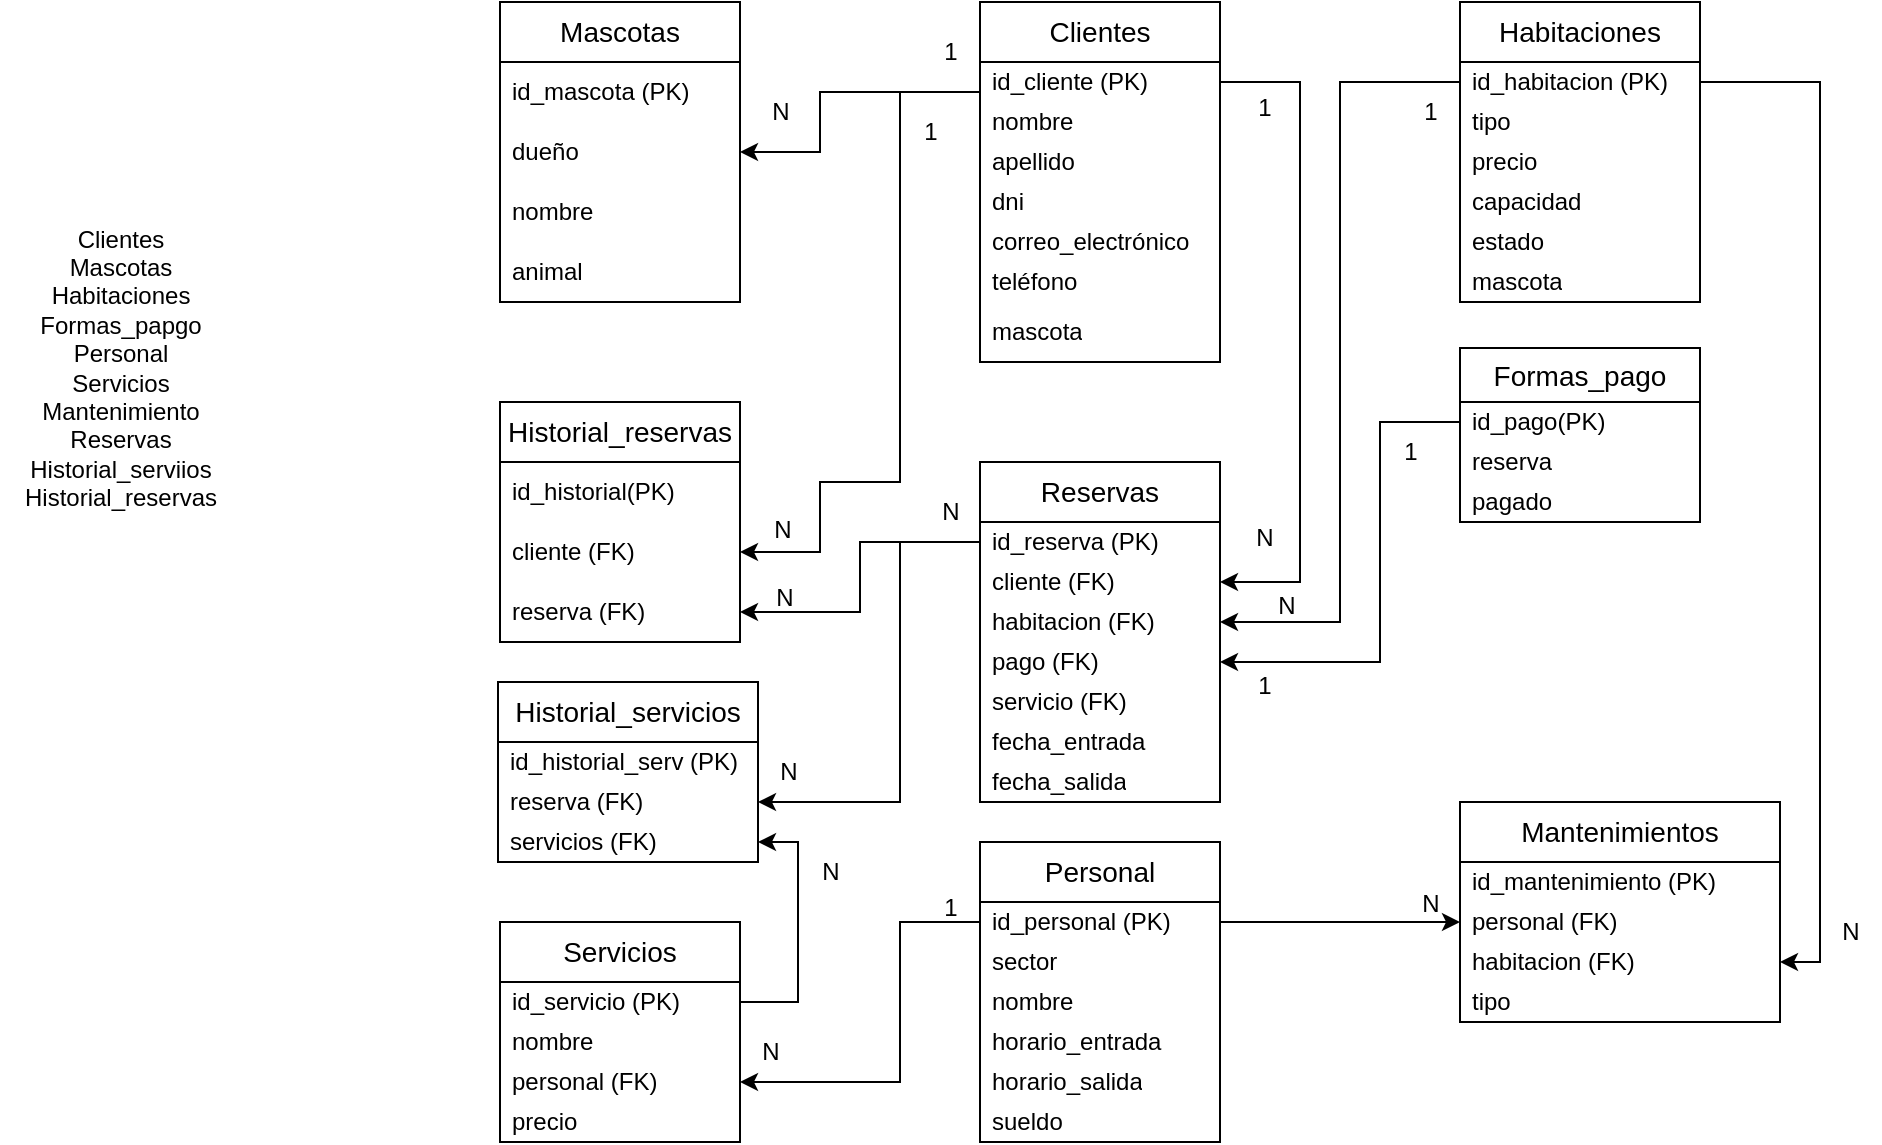 <mxfile version="28.2.3">
  <diagram name="Página-1" id="cyPiKI18ijZ4lttg2mH7">
    <mxGraphModel dx="2036" dy="576" grid="1" gridSize="10" guides="1" tooltips="1" connect="1" arrows="1" fold="1" page="1" pageScale="1" pageWidth="827" pageHeight="1169" math="0" shadow="0">
      <root>
        <mxCell id="0" />
        <mxCell id="1" parent="0" />
        <mxCell id="iskrwxbRSj1okm3USrml-74" value="&lt;span style=&quot;font-size: 14px;&quot;&gt;Mascotas&lt;/span&gt;" style="swimlane;fontStyle=0;childLayout=stackLayout;horizontal=1;startSize=30;horizontalStack=0;resizeParent=1;resizeParentMax=0;resizeLast=0;collapsible=1;marginBottom=0;whiteSpace=wrap;html=1;" vertex="1" parent="1">
          <mxGeometry width="120" height="150" as="geometry" />
        </mxCell>
        <mxCell id="iskrwxbRSj1okm3USrml-75" value="id_mascota (PK)" style="text;strokeColor=none;fillColor=none;align=left;verticalAlign=middle;spacingLeft=4;spacingRight=4;overflow=hidden;points=[[0,0.5],[1,0.5]];portConstraint=eastwest;rotatable=0;whiteSpace=wrap;html=1;" vertex="1" parent="iskrwxbRSj1okm3USrml-74">
          <mxGeometry y="30" width="120" height="30" as="geometry" />
        </mxCell>
        <mxCell id="iskrwxbRSj1okm3USrml-76" value="dueño" style="text;strokeColor=none;fillColor=none;align=left;verticalAlign=middle;spacingLeft=4;spacingRight=4;overflow=hidden;points=[[0,0.5],[1,0.5]];portConstraint=eastwest;rotatable=0;whiteSpace=wrap;html=1;" vertex="1" parent="iskrwxbRSj1okm3USrml-74">
          <mxGeometry y="60" width="120" height="30" as="geometry" />
        </mxCell>
        <mxCell id="iskrwxbRSj1okm3USrml-77" value="nombre" style="text;strokeColor=none;fillColor=none;align=left;verticalAlign=middle;spacingLeft=4;spacingRight=4;overflow=hidden;points=[[0,0.5],[1,0.5]];portConstraint=eastwest;rotatable=0;whiteSpace=wrap;html=1;" vertex="1" parent="iskrwxbRSj1okm3USrml-74">
          <mxGeometry y="90" width="120" height="30" as="geometry" />
        </mxCell>
        <mxCell id="iskrwxbRSj1okm3USrml-78" value="animal" style="text;strokeColor=none;fillColor=none;align=left;verticalAlign=middle;spacingLeft=4;spacingRight=4;overflow=hidden;points=[[0,0.5],[1,0.5]];portConstraint=eastwest;rotatable=0;whiteSpace=wrap;html=1;" vertex="1" parent="iskrwxbRSj1okm3USrml-74">
          <mxGeometry y="120" width="120" height="30" as="geometry" />
        </mxCell>
        <mxCell id="iskrwxbRSj1okm3USrml-79" value="&lt;span style=&quot;font-size: 14px;&quot;&gt;Clientes&lt;/span&gt;" style="swimlane;fontStyle=0;childLayout=stackLayout;horizontal=1;startSize=30;horizontalStack=0;resizeParent=1;resizeParentMax=0;resizeLast=0;collapsible=1;marginBottom=0;whiteSpace=wrap;html=1;" vertex="1" parent="1">
          <mxGeometry x="240" width="120" height="180" as="geometry">
            <mxRectangle x="240" width="90" height="30" as="alternateBounds" />
          </mxGeometry>
        </mxCell>
        <mxCell id="iskrwxbRSj1okm3USrml-80" value="id_cliente (PK)" style="text;strokeColor=none;fillColor=none;align=left;verticalAlign=middle;spacingLeft=4;spacingRight=4;overflow=hidden;points=[[0,0.5],[1,0.5]];portConstraint=eastwest;rotatable=0;whiteSpace=wrap;html=1;" vertex="1" parent="iskrwxbRSj1okm3USrml-79">
          <mxGeometry y="30" width="120" height="20" as="geometry" />
        </mxCell>
        <mxCell id="iskrwxbRSj1okm3USrml-81" value="nombre" style="text;strokeColor=none;fillColor=none;align=left;verticalAlign=middle;spacingLeft=4;spacingRight=4;overflow=hidden;points=[[0,0.5],[1,0.5]];portConstraint=eastwest;rotatable=0;whiteSpace=wrap;html=1;" vertex="1" parent="iskrwxbRSj1okm3USrml-79">
          <mxGeometry y="50" width="120" height="20" as="geometry" />
        </mxCell>
        <mxCell id="iskrwxbRSj1okm3USrml-82" value="apellido" style="text;strokeColor=none;fillColor=none;align=left;verticalAlign=middle;spacingLeft=4;spacingRight=4;overflow=hidden;points=[[0,0.5],[1,0.5]];portConstraint=eastwest;rotatable=0;whiteSpace=wrap;html=1;" vertex="1" parent="iskrwxbRSj1okm3USrml-79">
          <mxGeometry y="70" width="120" height="20" as="geometry" />
        </mxCell>
        <mxCell id="iskrwxbRSj1okm3USrml-83" value="dni" style="text;strokeColor=none;fillColor=none;align=left;verticalAlign=middle;spacingLeft=4;spacingRight=4;overflow=hidden;points=[[0,0.5],[1,0.5]];portConstraint=eastwest;rotatable=0;whiteSpace=wrap;html=1;" vertex="1" parent="iskrwxbRSj1okm3USrml-79">
          <mxGeometry y="90" width="120" height="20" as="geometry" />
        </mxCell>
        <mxCell id="iskrwxbRSj1okm3USrml-84" value="correo_electrónico" style="text;strokeColor=none;fillColor=none;align=left;verticalAlign=middle;spacingLeft=4;spacingRight=4;overflow=hidden;points=[[0,0.5],[1,0.5]];portConstraint=eastwest;rotatable=0;whiteSpace=wrap;html=1;" vertex="1" parent="iskrwxbRSj1okm3USrml-79">
          <mxGeometry y="110" width="120" height="20" as="geometry" />
        </mxCell>
        <mxCell id="iskrwxbRSj1okm3USrml-85" value="teléfono" style="text;strokeColor=none;fillColor=none;align=left;verticalAlign=middle;spacingLeft=4;spacingRight=4;overflow=hidden;points=[[0,0.5],[1,0.5]];portConstraint=eastwest;rotatable=0;whiteSpace=wrap;html=1;" vertex="1" parent="iskrwxbRSj1okm3USrml-79">
          <mxGeometry y="130" width="120" height="20" as="geometry" />
        </mxCell>
        <mxCell id="iskrwxbRSj1okm3USrml-86" value="mascota" style="text;strokeColor=none;fillColor=none;align=left;verticalAlign=middle;spacingLeft=4;spacingRight=4;overflow=hidden;points=[[0,0.5],[1,0.5]];portConstraint=eastwest;rotatable=0;whiteSpace=wrap;html=1;" vertex="1" parent="iskrwxbRSj1okm3USrml-79">
          <mxGeometry y="150" width="120" height="30" as="geometry" />
        </mxCell>
        <mxCell id="iskrwxbRSj1okm3USrml-87" value="&lt;span style=&quot;font-size: 14px;&quot;&gt;Habitaciones&lt;/span&gt;" style="swimlane;fontStyle=0;childLayout=stackLayout;horizontal=1;startSize=30;horizontalStack=0;resizeParent=1;resizeParentMax=0;resizeLast=0;collapsible=1;marginBottom=0;whiteSpace=wrap;html=1;" vertex="1" parent="1">
          <mxGeometry x="480" width="120" height="150" as="geometry" />
        </mxCell>
        <mxCell id="iskrwxbRSj1okm3USrml-88" value="id_habitacion (PK)" style="text;strokeColor=none;fillColor=none;align=left;verticalAlign=middle;spacingLeft=4;spacingRight=4;overflow=hidden;points=[[0,0.5],[1,0.5]];portConstraint=eastwest;rotatable=0;whiteSpace=wrap;html=1;" vertex="1" parent="iskrwxbRSj1okm3USrml-87">
          <mxGeometry y="30" width="120" height="20" as="geometry" />
        </mxCell>
        <mxCell id="iskrwxbRSj1okm3USrml-89" value="tipo" style="text;strokeColor=none;fillColor=none;align=left;verticalAlign=middle;spacingLeft=4;spacingRight=4;overflow=hidden;points=[[0,0.5],[1,0.5]];portConstraint=eastwest;rotatable=0;whiteSpace=wrap;html=1;" vertex="1" parent="iskrwxbRSj1okm3USrml-87">
          <mxGeometry y="50" width="120" height="20" as="geometry" />
        </mxCell>
        <mxCell id="iskrwxbRSj1okm3USrml-90" value="precio" style="text;strokeColor=none;fillColor=none;align=left;verticalAlign=middle;spacingLeft=4;spacingRight=4;overflow=hidden;points=[[0,0.5],[1,0.5]];portConstraint=eastwest;rotatable=0;whiteSpace=wrap;html=1;" vertex="1" parent="iskrwxbRSj1okm3USrml-87">
          <mxGeometry y="70" width="120" height="20" as="geometry" />
        </mxCell>
        <mxCell id="iskrwxbRSj1okm3USrml-95" value="capacidad" style="text;strokeColor=none;fillColor=none;align=left;verticalAlign=middle;spacingLeft=4;spacingRight=4;overflow=hidden;points=[[0,0.5],[1,0.5]];portConstraint=eastwest;rotatable=0;whiteSpace=wrap;html=1;" vertex="1" parent="iskrwxbRSj1okm3USrml-87">
          <mxGeometry y="90" width="120" height="20" as="geometry" />
        </mxCell>
        <mxCell id="iskrwxbRSj1okm3USrml-96" value="estado" style="text;strokeColor=none;fillColor=none;align=left;verticalAlign=middle;spacingLeft=4;spacingRight=4;overflow=hidden;points=[[0,0.5],[1,0.5]];portConstraint=eastwest;rotatable=0;whiteSpace=wrap;html=1;" vertex="1" parent="iskrwxbRSj1okm3USrml-87">
          <mxGeometry y="110" width="120" height="20" as="geometry" />
        </mxCell>
        <mxCell id="iskrwxbRSj1okm3USrml-97" value="mascota" style="text;strokeColor=none;fillColor=none;align=left;verticalAlign=middle;spacingLeft=4;spacingRight=4;overflow=hidden;points=[[0,0.5],[1,0.5]];portConstraint=eastwest;rotatable=0;whiteSpace=wrap;html=1;" vertex="1" parent="iskrwxbRSj1okm3USrml-87">
          <mxGeometry y="130" width="120" height="20" as="geometry" />
        </mxCell>
        <mxCell id="iskrwxbRSj1okm3USrml-98" value="&lt;span style=&quot;font-size: 14px;&quot;&gt;Formas_pago&lt;/span&gt;" style="swimlane;fontStyle=0;childLayout=stackLayout;horizontal=1;startSize=27;horizontalStack=0;resizeParent=1;resizeParentMax=0;resizeLast=0;collapsible=1;marginBottom=0;whiteSpace=wrap;html=1;" vertex="1" parent="1">
          <mxGeometry x="480" y="173" width="120" height="87" as="geometry" />
        </mxCell>
        <mxCell id="iskrwxbRSj1okm3USrml-99" value="id_pago(PK)" style="text;strokeColor=none;fillColor=none;align=left;verticalAlign=middle;spacingLeft=4;spacingRight=4;overflow=hidden;points=[[0,0.5],[1,0.5]];portConstraint=eastwest;rotatable=0;whiteSpace=wrap;html=1;" vertex="1" parent="iskrwxbRSj1okm3USrml-98">
          <mxGeometry y="27" width="120" height="20" as="geometry" />
        </mxCell>
        <mxCell id="iskrwxbRSj1okm3USrml-100" value="reserva" style="text;strokeColor=none;fillColor=none;align=left;verticalAlign=middle;spacingLeft=4;spacingRight=4;overflow=hidden;points=[[0,0.5],[1,0.5]];portConstraint=eastwest;rotatable=0;whiteSpace=wrap;html=1;" vertex="1" parent="iskrwxbRSj1okm3USrml-98">
          <mxGeometry y="47" width="120" height="20" as="geometry" />
        </mxCell>
        <mxCell id="iskrwxbRSj1okm3USrml-101" value="pagado" style="text;strokeColor=none;fillColor=none;align=left;verticalAlign=middle;spacingLeft=4;spacingRight=4;overflow=hidden;points=[[0,0.5],[1,0.5]];portConstraint=eastwest;rotatable=0;whiteSpace=wrap;html=1;" vertex="1" parent="iskrwxbRSj1okm3USrml-98">
          <mxGeometry y="67" width="120" height="20" as="geometry" />
        </mxCell>
        <mxCell id="iskrwxbRSj1okm3USrml-103" value="&lt;span style=&quot;font-size: 14px;&quot;&gt;Historial_reservas&lt;/span&gt;" style="swimlane;fontStyle=0;childLayout=stackLayout;horizontal=1;startSize=30;horizontalStack=0;resizeParent=1;resizeParentMax=0;resizeLast=0;collapsible=1;marginBottom=0;whiteSpace=wrap;html=1;" vertex="1" parent="1">
          <mxGeometry y="200" width="120" height="120" as="geometry" />
        </mxCell>
        <mxCell id="iskrwxbRSj1okm3USrml-104" value="id_historial(PK)" style="text;strokeColor=none;fillColor=none;align=left;verticalAlign=middle;spacingLeft=4;spacingRight=4;overflow=hidden;points=[[0,0.5],[1,0.5]];portConstraint=eastwest;rotatable=0;whiteSpace=wrap;html=1;" vertex="1" parent="iskrwxbRSj1okm3USrml-103">
          <mxGeometry y="30" width="120" height="30" as="geometry" />
        </mxCell>
        <mxCell id="iskrwxbRSj1okm3USrml-105" value="cliente (FK)" style="text;strokeColor=none;fillColor=none;align=left;verticalAlign=middle;spacingLeft=4;spacingRight=4;overflow=hidden;points=[[0,0.5],[1,0.5]];portConstraint=eastwest;rotatable=0;whiteSpace=wrap;html=1;" vertex="1" parent="iskrwxbRSj1okm3USrml-103">
          <mxGeometry y="60" width="120" height="30" as="geometry" />
        </mxCell>
        <mxCell id="iskrwxbRSj1okm3USrml-106" value="reserva (FK)" style="text;strokeColor=none;fillColor=none;align=left;verticalAlign=middle;spacingLeft=4;spacingRight=4;overflow=hidden;points=[[0,0.5],[1,0.5]];portConstraint=eastwest;rotatable=0;whiteSpace=wrap;html=1;" vertex="1" parent="iskrwxbRSj1okm3USrml-103">
          <mxGeometry y="90" width="120" height="30" as="geometry" />
        </mxCell>
        <mxCell id="iskrwxbRSj1okm3USrml-107" value="&lt;span style=&quot;font-size: 14px;&quot;&gt;Reservas&lt;/span&gt;" style="swimlane;fontStyle=0;childLayout=stackLayout;horizontal=1;startSize=30;horizontalStack=0;resizeParent=1;resizeParentMax=0;resizeLast=0;collapsible=1;marginBottom=0;whiteSpace=wrap;html=1;" vertex="1" parent="1">
          <mxGeometry x="240" y="230" width="120" height="170" as="geometry" />
        </mxCell>
        <mxCell id="iskrwxbRSj1okm3USrml-108" value="id_reserva (PK)" style="text;strokeColor=none;fillColor=none;align=left;verticalAlign=middle;spacingLeft=4;spacingRight=4;overflow=hidden;points=[[0,0.5],[1,0.5]];portConstraint=eastwest;rotatable=0;whiteSpace=wrap;html=1;" vertex="1" parent="iskrwxbRSj1okm3USrml-107">
          <mxGeometry y="30" width="120" height="20" as="geometry" />
        </mxCell>
        <mxCell id="iskrwxbRSj1okm3USrml-109" value="&lt;font style=&quot;vertical-align: inherit;&quot; dir=&quot;auto&quot;&gt;cliente&amp;nbsp;&lt;/font&gt;&lt;span style=&quot;color: light-dark(rgb(0, 0, 0), rgb(255, 255, 255)); background-color: transparent;&quot;&gt;(FK)&lt;/span&gt;" style="text;strokeColor=none;fillColor=none;align=left;verticalAlign=middle;spacingLeft=4;spacingRight=4;overflow=hidden;points=[[0,0.5],[1,0.5]];portConstraint=eastwest;rotatable=0;whiteSpace=wrap;html=1;" vertex="1" parent="iskrwxbRSj1okm3USrml-107">
          <mxGeometry y="50" width="120" height="20" as="geometry" />
        </mxCell>
        <mxCell id="iskrwxbRSj1okm3USrml-110" value="&lt;font style=&quot;vertical-align: inherit;&quot; dir=&quot;auto&quot;&gt;habitacion&amp;nbsp;&lt;/font&gt;&lt;span style=&quot;color: light-dark(rgb(0, 0, 0), rgb(255, 255, 255)); background-color: transparent;&quot;&gt;(FK)&lt;/span&gt;" style="text;strokeColor=none;fillColor=none;align=left;verticalAlign=middle;spacingLeft=4;spacingRight=4;overflow=hidden;points=[[0,0.5],[1,0.5]];portConstraint=eastwest;rotatable=0;whiteSpace=wrap;html=1;" vertex="1" parent="iskrwxbRSj1okm3USrml-107">
          <mxGeometry y="70" width="120" height="20" as="geometry" />
        </mxCell>
        <mxCell id="iskrwxbRSj1okm3USrml-152" value="&lt;span style=&quot;background-color: transparent; color: light-dark(rgb(0, 0, 0), rgb(255, 255, 255));&quot;&gt;pago (FK)&lt;/span&gt;" style="text;strokeColor=none;fillColor=none;align=left;verticalAlign=middle;spacingLeft=4;spacingRight=4;overflow=hidden;points=[[0,0.5],[1,0.5]];portConstraint=eastwest;rotatable=0;whiteSpace=wrap;html=1;" vertex="1" parent="iskrwxbRSj1okm3USrml-107">
          <mxGeometry y="90" width="120" height="20" as="geometry" />
        </mxCell>
        <mxCell id="iskrwxbRSj1okm3USrml-162" value="servicio (FK)" style="text;strokeColor=none;fillColor=none;align=left;verticalAlign=middle;spacingLeft=4;spacingRight=4;overflow=hidden;points=[[0,0.5],[1,0.5]];portConstraint=eastwest;rotatable=0;whiteSpace=wrap;html=1;" vertex="1" parent="iskrwxbRSj1okm3USrml-107">
          <mxGeometry y="110" width="120" height="20" as="geometry" />
        </mxCell>
        <mxCell id="iskrwxbRSj1okm3USrml-111" value="fecha_entrada" style="text;strokeColor=none;fillColor=none;align=left;verticalAlign=middle;spacingLeft=4;spacingRight=4;overflow=hidden;points=[[0,0.5],[1,0.5]];portConstraint=eastwest;rotatable=0;whiteSpace=wrap;html=1;" vertex="1" parent="iskrwxbRSj1okm3USrml-107">
          <mxGeometry y="130" width="120" height="20" as="geometry" />
        </mxCell>
        <mxCell id="iskrwxbRSj1okm3USrml-112" value="fecha_salida" style="text;strokeColor=none;fillColor=none;align=left;verticalAlign=middle;spacingLeft=4;spacingRight=4;overflow=hidden;points=[[0,0.5],[1,0.5]];portConstraint=eastwest;rotatable=0;whiteSpace=wrap;html=1;" vertex="1" parent="iskrwxbRSj1okm3USrml-107">
          <mxGeometry y="150" width="120" height="20" as="geometry" />
        </mxCell>
        <mxCell id="iskrwxbRSj1okm3USrml-114" value="&lt;span style=&quot;font-size: 14px;&quot;&gt;Personal&lt;/span&gt;" style="swimlane;fontStyle=0;childLayout=stackLayout;horizontal=1;startSize=30;horizontalStack=0;resizeParent=1;resizeParentMax=0;resizeLast=0;collapsible=1;marginBottom=0;whiteSpace=wrap;html=1;" vertex="1" parent="1">
          <mxGeometry x="240" y="420" width="120" height="150" as="geometry" />
        </mxCell>
        <mxCell id="iskrwxbRSj1okm3USrml-115" value="id_personal (PK)" style="text;strokeColor=none;fillColor=none;align=left;verticalAlign=middle;spacingLeft=4;spacingRight=4;overflow=hidden;points=[[0,0.5],[1,0.5]];portConstraint=eastwest;rotatable=0;whiteSpace=wrap;html=1;" vertex="1" parent="iskrwxbRSj1okm3USrml-114">
          <mxGeometry y="30" width="120" height="20" as="geometry" />
        </mxCell>
        <mxCell id="iskrwxbRSj1okm3USrml-116" value="sector" style="text;strokeColor=none;fillColor=none;align=left;verticalAlign=middle;spacingLeft=4;spacingRight=4;overflow=hidden;points=[[0,0.5],[1,0.5]];portConstraint=eastwest;rotatable=0;whiteSpace=wrap;html=1;" vertex="1" parent="iskrwxbRSj1okm3USrml-114">
          <mxGeometry y="50" width="120" height="20" as="geometry" />
        </mxCell>
        <mxCell id="iskrwxbRSj1okm3USrml-117" value="nombre" style="text;strokeColor=none;fillColor=none;align=left;verticalAlign=middle;spacingLeft=4;spacingRight=4;overflow=hidden;points=[[0,0.5],[1,0.5]];portConstraint=eastwest;rotatable=0;whiteSpace=wrap;html=1;" vertex="1" parent="iskrwxbRSj1okm3USrml-114">
          <mxGeometry y="70" width="120" height="20" as="geometry" />
        </mxCell>
        <mxCell id="iskrwxbRSj1okm3USrml-118" value="horario_entrada" style="text;strokeColor=none;fillColor=none;align=left;verticalAlign=middle;spacingLeft=4;spacingRight=4;overflow=hidden;points=[[0,0.5],[1,0.5]];portConstraint=eastwest;rotatable=0;whiteSpace=wrap;html=1;" vertex="1" parent="iskrwxbRSj1okm3USrml-114">
          <mxGeometry y="90" width="120" height="20" as="geometry" />
        </mxCell>
        <mxCell id="iskrwxbRSj1okm3USrml-119" value="horario_salida" style="text;strokeColor=none;fillColor=none;align=left;verticalAlign=middle;spacingLeft=4;spacingRight=4;overflow=hidden;points=[[0,0.5],[1,0.5]];portConstraint=eastwest;rotatable=0;whiteSpace=wrap;html=1;" vertex="1" parent="iskrwxbRSj1okm3USrml-114">
          <mxGeometry y="110" width="120" height="20" as="geometry" />
        </mxCell>
        <mxCell id="iskrwxbRSj1okm3USrml-120" value="sueldo" style="text;strokeColor=none;fillColor=none;align=left;verticalAlign=middle;spacingLeft=4;spacingRight=4;overflow=hidden;points=[[0,0.5],[1,0.5]];portConstraint=eastwest;rotatable=0;whiteSpace=wrap;html=1;" vertex="1" parent="iskrwxbRSj1okm3USrml-114">
          <mxGeometry y="130" width="120" height="20" as="geometry" />
        </mxCell>
        <mxCell id="iskrwxbRSj1okm3USrml-124" value="&lt;span style=&quot;font-size: 14px;&quot;&gt;Mantenimientos&lt;/span&gt;" style="swimlane;fontStyle=0;childLayout=stackLayout;horizontal=1;startSize=30;horizontalStack=0;resizeParent=1;resizeParentMax=0;resizeLast=0;collapsible=1;marginBottom=0;whiteSpace=wrap;html=1;" vertex="1" parent="1">
          <mxGeometry x="480" y="400" width="160" height="110" as="geometry" />
        </mxCell>
        <mxCell id="iskrwxbRSj1okm3USrml-125" value="id_mantenimiento (PK)" style="text;strokeColor=none;fillColor=none;align=left;verticalAlign=middle;spacingLeft=4;spacingRight=4;overflow=hidden;points=[[0,0.5],[1,0.5]];portConstraint=eastwest;rotatable=0;whiteSpace=wrap;html=1;" vertex="1" parent="iskrwxbRSj1okm3USrml-124">
          <mxGeometry y="30" width="160" height="20" as="geometry" />
        </mxCell>
        <mxCell id="iskrwxbRSj1okm3USrml-126" value="personal&amp;nbsp;&lt;span style=&quot;color: light-dark(rgb(0, 0, 0), rgb(255, 255, 255)); background-color: transparent;&quot;&gt;(FK)&lt;/span&gt;" style="text;strokeColor=none;fillColor=none;align=left;verticalAlign=middle;spacingLeft=4;spacingRight=4;overflow=hidden;points=[[0,0.5],[1,0.5]];portConstraint=eastwest;rotatable=0;whiteSpace=wrap;html=1;" vertex="1" parent="iskrwxbRSj1okm3USrml-124">
          <mxGeometry y="50" width="160" height="20" as="geometry" />
        </mxCell>
        <mxCell id="iskrwxbRSj1okm3USrml-127" value="habitacion&amp;nbsp;&lt;span style=&quot;color: light-dark(rgb(0, 0, 0), rgb(255, 255, 255)); background-color: transparent;&quot;&gt;(FK)&lt;/span&gt;" style="text;strokeColor=none;fillColor=none;align=left;verticalAlign=middle;spacingLeft=4;spacingRight=4;overflow=hidden;points=[[0,0.5],[1,0.5]];portConstraint=eastwest;rotatable=0;whiteSpace=wrap;html=1;" vertex="1" parent="iskrwxbRSj1okm3USrml-124">
          <mxGeometry y="70" width="160" height="20" as="geometry" />
        </mxCell>
        <mxCell id="iskrwxbRSj1okm3USrml-128" value="tipo" style="text;strokeColor=none;fillColor=none;align=left;verticalAlign=middle;spacingLeft=4;spacingRight=4;overflow=hidden;points=[[0,0.5],[1,0.5]];portConstraint=eastwest;rotatable=0;whiteSpace=wrap;html=1;" vertex="1" parent="iskrwxbRSj1okm3USrml-124">
          <mxGeometry y="90" width="160" height="20" as="geometry" />
        </mxCell>
        <mxCell id="iskrwxbRSj1okm3USrml-129" value="&lt;span style=&quot;font-size: 14px;&quot;&gt;Servicios&lt;/span&gt;" style="swimlane;fontStyle=0;childLayout=stackLayout;horizontal=1;startSize=30;horizontalStack=0;resizeParent=1;resizeParentMax=0;resizeLast=0;collapsible=1;marginBottom=0;whiteSpace=wrap;html=1;" vertex="1" parent="1">
          <mxGeometry y="460" width="120" height="110" as="geometry" />
        </mxCell>
        <mxCell id="iskrwxbRSj1okm3USrml-130" value="id_servicio (PK)" style="text;strokeColor=none;fillColor=none;align=left;verticalAlign=middle;spacingLeft=4;spacingRight=4;overflow=hidden;points=[[0,0.5],[1,0.5]];portConstraint=eastwest;rotatable=0;whiteSpace=wrap;html=1;" vertex="1" parent="iskrwxbRSj1okm3USrml-129">
          <mxGeometry y="30" width="120" height="20" as="geometry" />
        </mxCell>
        <mxCell id="iskrwxbRSj1okm3USrml-131" value="&lt;div&gt;nombre&lt;/div&gt;&lt;div&gt;&lt;br&gt;&lt;/div&gt;" style="text;strokeColor=none;fillColor=none;align=left;verticalAlign=middle;spacingLeft=4;spacingRight=4;overflow=hidden;points=[[0,0.5],[1,0.5]];portConstraint=eastwest;rotatable=0;whiteSpace=wrap;html=1;" vertex="1" parent="iskrwxbRSj1okm3USrml-129">
          <mxGeometry y="50" width="120" height="20" as="geometry" />
        </mxCell>
        <mxCell id="iskrwxbRSj1okm3USrml-132" value="&lt;div&gt;personal (FK)&lt;/div&gt;" style="text;strokeColor=none;fillColor=none;align=left;verticalAlign=middle;spacingLeft=4;spacingRight=4;overflow=hidden;points=[[0,0.5],[1,0.5]];portConstraint=eastwest;rotatable=0;whiteSpace=wrap;html=1;" vertex="1" parent="iskrwxbRSj1okm3USrml-129">
          <mxGeometry y="70" width="120" height="20" as="geometry" />
        </mxCell>
        <mxCell id="iskrwxbRSj1okm3USrml-133" value="precio" style="text;strokeColor=none;fillColor=none;align=left;verticalAlign=middle;spacingLeft=4;spacingRight=4;overflow=hidden;points=[[0,0.5],[1,0.5]];portConstraint=eastwest;rotatable=0;whiteSpace=wrap;html=1;" vertex="1" parent="iskrwxbRSj1okm3USrml-129">
          <mxGeometry y="90" width="120" height="20" as="geometry" />
        </mxCell>
        <mxCell id="iskrwxbRSj1okm3USrml-146" style="edgeStyle=orthogonalEdgeStyle;rounded=0;orthogonalLoop=1;jettySize=auto;html=1;entryX=1;entryY=0.5;entryDx=0;entryDy=0;" edge="1" parent="1" source="iskrwxbRSj1okm3USrml-80" target="iskrwxbRSj1okm3USrml-76">
          <mxGeometry relative="1" as="geometry">
            <Array as="points">
              <mxPoint x="160" y="45" />
              <mxPoint x="160" y="75" />
            </Array>
          </mxGeometry>
        </mxCell>
        <mxCell id="iskrwxbRSj1okm3USrml-148" style="edgeStyle=orthogonalEdgeStyle;rounded=0;orthogonalLoop=1;jettySize=auto;html=1;entryX=1;entryY=0.5;entryDx=0;entryDy=0;exitX=1;exitY=0.5;exitDx=0;exitDy=0;" edge="1" parent="1" source="iskrwxbRSj1okm3USrml-80" target="iskrwxbRSj1okm3USrml-109">
          <mxGeometry relative="1" as="geometry">
            <Array as="points">
              <mxPoint x="400" y="40" />
              <mxPoint x="400" y="290" />
            </Array>
          </mxGeometry>
        </mxCell>
        <mxCell id="iskrwxbRSj1okm3USrml-151" style="edgeStyle=orthogonalEdgeStyle;rounded=0;orthogonalLoop=1;jettySize=auto;html=1;entryX=1;entryY=0.5;entryDx=0;entryDy=0;" edge="1" parent="1" source="iskrwxbRSj1okm3USrml-88" target="iskrwxbRSj1okm3USrml-110">
          <mxGeometry relative="1" as="geometry" />
        </mxCell>
        <mxCell id="iskrwxbRSj1okm3USrml-154" style="edgeStyle=orthogonalEdgeStyle;rounded=0;orthogonalLoop=1;jettySize=auto;html=1;entryX=1;entryY=0.5;entryDx=0;entryDy=0;exitX=0;exitY=0.5;exitDx=0;exitDy=0;" edge="1" parent="1" source="iskrwxbRSj1okm3USrml-99" target="iskrwxbRSj1okm3USrml-152">
          <mxGeometry relative="1" as="geometry">
            <Array as="points">
              <mxPoint x="440" y="210" />
              <mxPoint x="440" y="330" />
            </Array>
          </mxGeometry>
        </mxCell>
        <mxCell id="iskrwxbRSj1okm3USrml-155" style="edgeStyle=orthogonalEdgeStyle;rounded=0;orthogonalLoop=1;jettySize=auto;html=1;entryX=1;entryY=0.5;entryDx=0;entryDy=0;" edge="1" parent="1" source="iskrwxbRSj1okm3USrml-80" target="iskrwxbRSj1okm3USrml-105">
          <mxGeometry relative="1" as="geometry">
            <Array as="points">
              <mxPoint x="200" y="45" />
              <mxPoint x="200" y="240" />
              <mxPoint x="160" y="240" />
              <mxPoint x="160" y="275" />
            </Array>
          </mxGeometry>
        </mxCell>
        <mxCell id="iskrwxbRSj1okm3USrml-159" style="edgeStyle=orthogonalEdgeStyle;rounded=0;orthogonalLoop=1;jettySize=auto;html=1;entryX=1;entryY=0.5;entryDx=0;entryDy=0;" edge="1" parent="1" source="iskrwxbRSj1okm3USrml-115" target="iskrwxbRSj1okm3USrml-132">
          <mxGeometry relative="1" as="geometry">
            <Array as="points">
              <mxPoint x="200" y="460" />
              <mxPoint x="200" y="540" />
            </Array>
          </mxGeometry>
        </mxCell>
        <mxCell id="iskrwxbRSj1okm3USrml-160" style="edgeStyle=orthogonalEdgeStyle;rounded=0;orthogonalLoop=1;jettySize=auto;html=1;entryX=0;entryY=0.5;entryDx=0;entryDy=0;" edge="1" parent="1" source="iskrwxbRSj1okm3USrml-115" target="iskrwxbRSj1okm3USrml-126">
          <mxGeometry relative="1" as="geometry" />
        </mxCell>
        <mxCell id="iskrwxbRSj1okm3USrml-161" style="edgeStyle=orthogonalEdgeStyle;rounded=0;orthogonalLoop=1;jettySize=auto;html=1;entryX=1;entryY=0.5;entryDx=0;entryDy=0;" edge="1" parent="1" source="iskrwxbRSj1okm3USrml-88" target="iskrwxbRSj1okm3USrml-127">
          <mxGeometry relative="1" as="geometry" />
        </mxCell>
        <mxCell id="iskrwxbRSj1okm3USrml-164" value="1" style="text;html=1;align=center;verticalAlign=middle;resizable=0;points=[];autosize=1;strokeColor=none;fillColor=none;" vertex="1" parent="1">
          <mxGeometry x="210" y="10" width="30" height="30" as="geometry" />
        </mxCell>
        <mxCell id="iskrwxbRSj1okm3USrml-165" value="N" style="text;html=1;align=center;verticalAlign=middle;resizable=0;points=[];autosize=1;strokeColor=none;fillColor=none;" vertex="1" parent="1">
          <mxGeometry x="125" y="40" width="30" height="30" as="geometry" />
        </mxCell>
        <mxCell id="iskrwxbRSj1okm3USrml-166" value="1" style="text;html=1;align=center;verticalAlign=middle;resizable=0;points=[];autosize=1;strokeColor=none;fillColor=none;" vertex="1" parent="1">
          <mxGeometry x="367" y="38" width="30" height="30" as="geometry" />
        </mxCell>
        <mxCell id="iskrwxbRSj1okm3USrml-167" value="N" style="text;html=1;align=center;verticalAlign=middle;resizable=0;points=[];autosize=1;strokeColor=none;fillColor=none;" vertex="1" parent="1">
          <mxGeometry x="367" y="253" width="30" height="30" as="geometry" />
        </mxCell>
        <mxCell id="iskrwxbRSj1okm3USrml-168" value="1" style="text;html=1;align=center;verticalAlign=middle;resizable=0;points=[];autosize=1;strokeColor=none;fillColor=none;" vertex="1" parent="1">
          <mxGeometry x="200" y="50" width="30" height="30" as="geometry" />
        </mxCell>
        <mxCell id="iskrwxbRSj1okm3USrml-169" value="N" style="text;html=1;align=center;verticalAlign=middle;resizable=0;points=[];autosize=1;strokeColor=none;fillColor=none;" vertex="1" parent="1">
          <mxGeometry x="126" y="249" width="30" height="30" as="geometry" />
        </mxCell>
        <mxCell id="iskrwxbRSj1okm3USrml-170" value="1" style="text;html=1;align=center;verticalAlign=middle;resizable=0;points=[];autosize=1;strokeColor=none;fillColor=none;" vertex="1" parent="1">
          <mxGeometry x="450" y="40" width="30" height="30" as="geometry" />
        </mxCell>
        <mxCell id="iskrwxbRSj1okm3USrml-171" value="N" style="text;html=1;align=center;verticalAlign=middle;resizable=0;points=[];autosize=1;strokeColor=none;fillColor=none;" vertex="1" parent="1">
          <mxGeometry x="378" y="287" width="30" height="30" as="geometry" />
        </mxCell>
        <mxCell id="iskrwxbRSj1okm3USrml-172" value="1" style="text;html=1;align=center;verticalAlign=middle;resizable=0;points=[];autosize=1;strokeColor=none;fillColor=none;" vertex="1" parent="1">
          <mxGeometry x="440" y="210" width="30" height="30" as="geometry" />
        </mxCell>
        <mxCell id="iskrwxbRSj1okm3USrml-173" value="1" style="text;html=1;align=center;verticalAlign=middle;resizable=0;points=[];autosize=1;strokeColor=none;fillColor=none;" vertex="1" parent="1">
          <mxGeometry x="367" y="327" width="30" height="30" as="geometry" />
        </mxCell>
        <mxCell id="iskrwxbRSj1okm3USrml-175" value="N" style="text;html=1;align=center;verticalAlign=middle;resizable=0;points=[];autosize=1;strokeColor=none;fillColor=none;" vertex="1" parent="1">
          <mxGeometry x="127" y="283" width="30" height="30" as="geometry" />
        </mxCell>
        <mxCell id="iskrwxbRSj1okm3USrml-176" value="N" style="text;html=1;align=center;verticalAlign=middle;resizable=0;points=[];autosize=1;strokeColor=none;fillColor=none;" vertex="1" parent="1">
          <mxGeometry x="210" y="240" width="30" height="30" as="geometry" />
        </mxCell>
        <mxCell id="iskrwxbRSj1okm3USrml-179" value="1" style="text;html=1;align=center;verticalAlign=middle;resizable=0;points=[];autosize=1;strokeColor=none;fillColor=none;" vertex="1" parent="1">
          <mxGeometry x="210" y="438" width="30" height="30" as="geometry" />
        </mxCell>
        <mxCell id="iskrwxbRSj1okm3USrml-182" value="N" style="text;html=1;align=center;verticalAlign=middle;resizable=0;points=[];autosize=1;strokeColor=none;fillColor=none;" vertex="1" parent="1">
          <mxGeometry x="450" y="436" width="30" height="30" as="geometry" />
        </mxCell>
        <mxCell id="iskrwxbRSj1okm3USrml-184" value="N" style="text;html=1;align=center;verticalAlign=middle;resizable=0;points=[];autosize=1;strokeColor=none;fillColor=none;" vertex="1" parent="1">
          <mxGeometry x="660" y="450" width="30" height="30" as="geometry" />
        </mxCell>
        <mxCell id="iskrwxbRSj1okm3USrml-185" value="&lt;span style=&quot;font-size: 14px;&quot;&gt;Historial_servicios&lt;/span&gt;" style="swimlane;fontStyle=0;childLayout=stackLayout;horizontal=1;startSize=30;horizontalStack=0;resizeParent=1;resizeParentMax=0;resizeLast=0;collapsible=1;marginBottom=0;whiteSpace=wrap;html=1;" vertex="1" parent="1">
          <mxGeometry x="-1" y="340" width="130" height="90" as="geometry" />
        </mxCell>
        <mxCell id="iskrwxbRSj1okm3USrml-186" value="id_historial_serv (PK)" style="text;strokeColor=none;fillColor=none;align=left;verticalAlign=middle;spacingLeft=4;spacingRight=4;overflow=hidden;points=[[0,0.5],[1,0.5]];portConstraint=eastwest;rotatable=0;whiteSpace=wrap;html=1;" vertex="1" parent="iskrwxbRSj1okm3USrml-185">
          <mxGeometry y="30" width="130" height="20" as="geometry" />
        </mxCell>
        <mxCell id="iskrwxbRSj1okm3USrml-188" value="reserva (FK)" style="text;strokeColor=none;fillColor=none;align=left;verticalAlign=middle;spacingLeft=4;spacingRight=4;overflow=hidden;points=[[0,0.5],[1,0.5]];portConstraint=eastwest;rotatable=0;whiteSpace=wrap;html=1;" vertex="1" parent="iskrwxbRSj1okm3USrml-185">
          <mxGeometry y="50" width="130" height="20" as="geometry" />
        </mxCell>
        <mxCell id="iskrwxbRSj1okm3USrml-187" value="&lt;div&gt;servicios (FK)&lt;/div&gt;" style="text;strokeColor=none;fillColor=none;align=left;verticalAlign=middle;spacingLeft=4;spacingRight=4;overflow=hidden;points=[[0,0.5],[1,0.5]];portConstraint=eastwest;rotatable=0;whiteSpace=wrap;html=1;" vertex="1" parent="iskrwxbRSj1okm3USrml-185">
          <mxGeometry y="70" width="130" height="20" as="geometry" />
        </mxCell>
        <mxCell id="iskrwxbRSj1okm3USrml-190" style="edgeStyle=orthogonalEdgeStyle;rounded=0;orthogonalLoop=1;jettySize=auto;html=1;entryX=1;entryY=0.5;entryDx=0;entryDy=0;" edge="1" parent="1" source="iskrwxbRSj1okm3USrml-130" target="iskrwxbRSj1okm3USrml-187">
          <mxGeometry relative="1" as="geometry" />
        </mxCell>
        <mxCell id="iskrwxbRSj1okm3USrml-192" style="edgeStyle=orthogonalEdgeStyle;rounded=0;orthogonalLoop=1;jettySize=auto;html=1;entryX=1;entryY=0.5;entryDx=0;entryDy=0;" edge="1" parent="1" source="iskrwxbRSj1okm3USrml-108" target="iskrwxbRSj1okm3USrml-188">
          <mxGeometry relative="1" as="geometry">
            <Array as="points">
              <mxPoint x="200" y="270" />
              <mxPoint x="200" y="400" />
            </Array>
          </mxGeometry>
        </mxCell>
        <mxCell id="iskrwxbRSj1okm3USrml-194" value="N" style="text;html=1;align=center;verticalAlign=middle;resizable=0;points=[];autosize=1;strokeColor=none;fillColor=none;" vertex="1" parent="1">
          <mxGeometry x="129" y="370" width="30" height="30" as="geometry" />
        </mxCell>
        <mxCell id="iskrwxbRSj1okm3USrml-195" value="N" style="text;html=1;align=center;verticalAlign=middle;resizable=0;points=[];autosize=1;strokeColor=none;fillColor=none;" vertex="1" parent="1">
          <mxGeometry x="150" y="420" width="30" height="30" as="geometry" />
        </mxCell>
        <mxCell id="iskrwxbRSj1okm3USrml-196" style="edgeStyle=orthogonalEdgeStyle;rounded=0;orthogonalLoop=1;jettySize=auto;html=1;entryX=1;entryY=0.5;entryDx=0;entryDy=0;" edge="1" parent="1" source="iskrwxbRSj1okm3USrml-108" target="iskrwxbRSj1okm3USrml-106">
          <mxGeometry relative="1" as="geometry" />
        </mxCell>
        <mxCell id="iskrwxbRSj1okm3USrml-197" value="Clientes&lt;div&gt;Mascotas&lt;br&gt;Habitaciones&lt;/div&gt;&lt;div&gt;Formas_papgo&lt;/div&gt;&lt;div&gt;Personal&lt;br&gt;Servicios&lt;br&gt;Mantenimiento&lt;br&gt;Reservas&lt;br&gt;Historial_serviios&lt;br&gt;Historial_reservas&lt;/div&gt;" style="text;html=1;align=center;verticalAlign=middle;resizable=0;points=[];autosize=1;strokeColor=none;fillColor=none;" vertex="1" parent="1">
          <mxGeometry x="-250" y="103" width="120" height="160" as="geometry" />
        </mxCell>
        <mxCell id="iskrwxbRSj1okm3USrml-198" value="N" style="text;html=1;align=center;verticalAlign=middle;resizable=0;points=[];autosize=1;strokeColor=none;fillColor=none;" vertex="1" parent="1">
          <mxGeometry x="120" y="510" width="30" height="30" as="geometry" />
        </mxCell>
      </root>
    </mxGraphModel>
  </diagram>
</mxfile>
